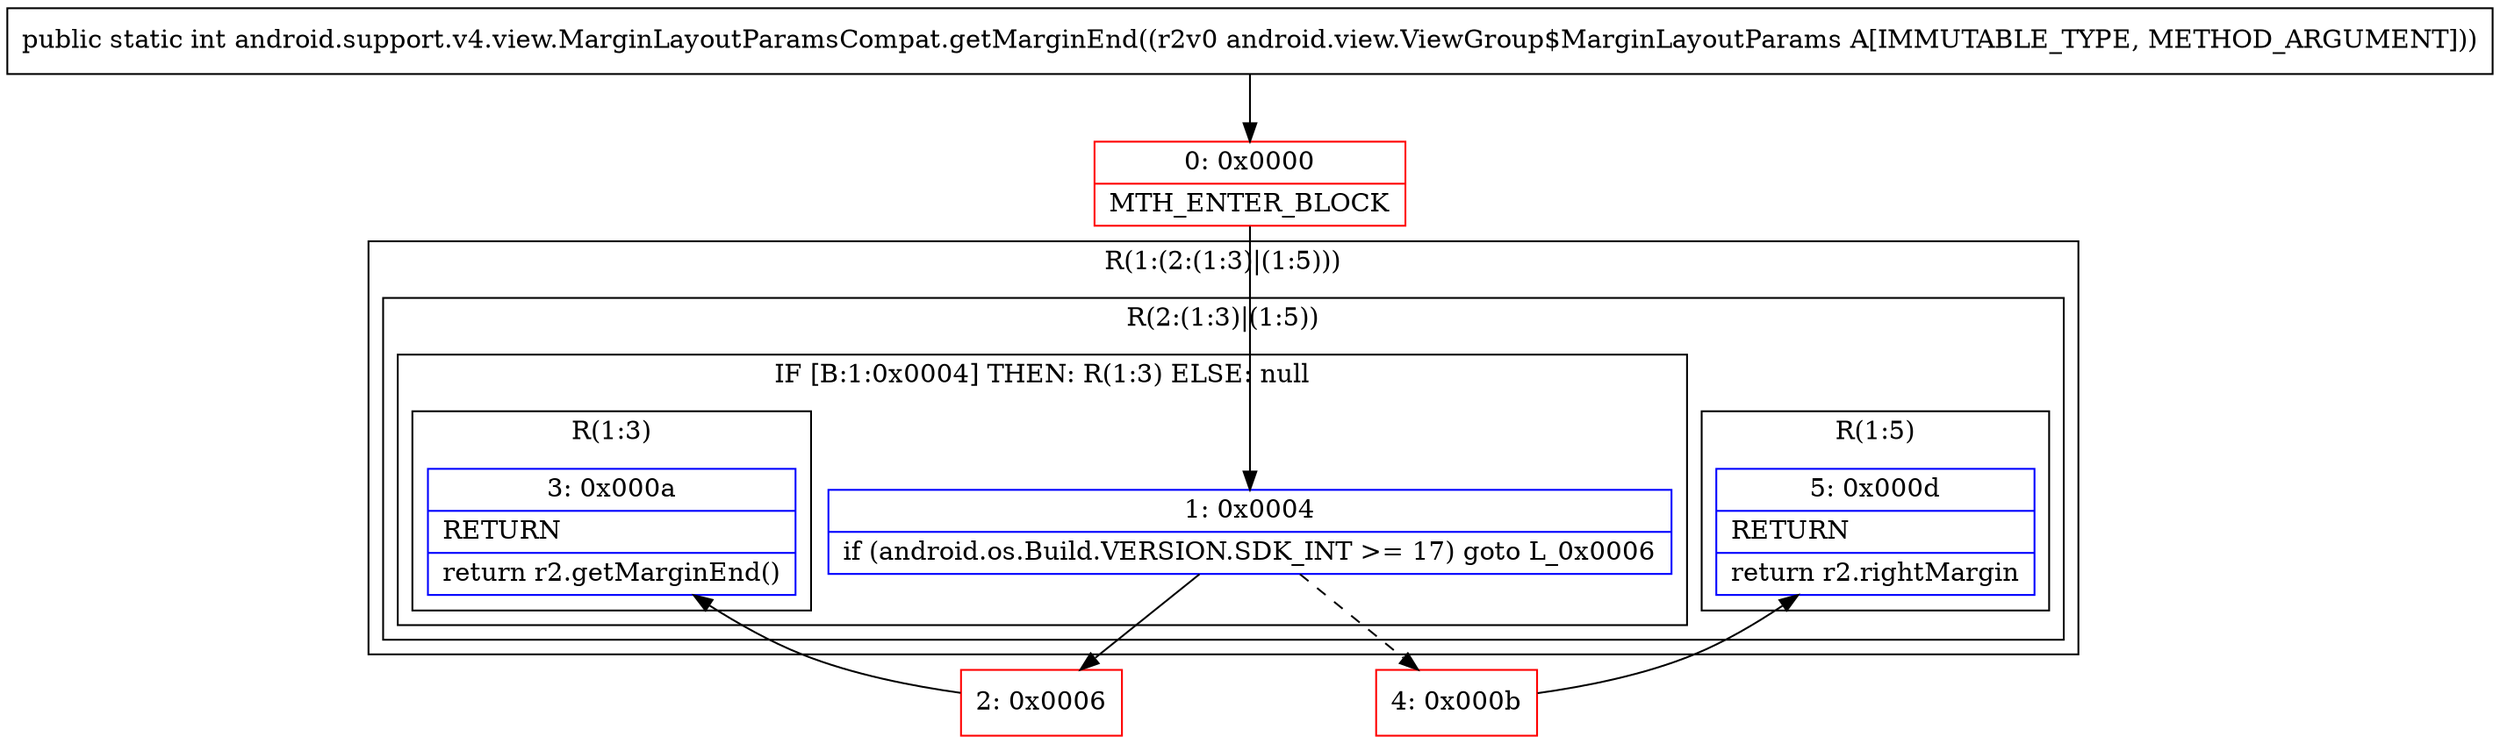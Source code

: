 digraph "CFG forandroid.support.v4.view.MarginLayoutParamsCompat.getMarginEnd(Landroid\/view\/ViewGroup$MarginLayoutParams;)I" {
subgraph cluster_Region_458808678 {
label = "R(1:(2:(1:3)|(1:5)))";
node [shape=record,color=blue];
subgraph cluster_Region_237403455 {
label = "R(2:(1:3)|(1:5))";
node [shape=record,color=blue];
subgraph cluster_IfRegion_697024850 {
label = "IF [B:1:0x0004] THEN: R(1:3) ELSE: null";
node [shape=record,color=blue];
Node_1 [shape=record,label="{1\:\ 0x0004|if (android.os.Build.VERSION.SDK_INT \>= 17) goto L_0x0006\l}"];
subgraph cluster_Region_2066117121 {
label = "R(1:3)";
node [shape=record,color=blue];
Node_3 [shape=record,label="{3\:\ 0x000a|RETURN\l|return r2.getMarginEnd()\l}"];
}
}
subgraph cluster_Region_642261998 {
label = "R(1:5)";
node [shape=record,color=blue];
Node_5 [shape=record,label="{5\:\ 0x000d|RETURN\l|return r2.rightMargin\l}"];
}
}
}
Node_0 [shape=record,color=red,label="{0\:\ 0x0000|MTH_ENTER_BLOCK\l}"];
Node_2 [shape=record,color=red,label="{2\:\ 0x0006}"];
Node_4 [shape=record,color=red,label="{4\:\ 0x000b}"];
MethodNode[shape=record,label="{public static int android.support.v4.view.MarginLayoutParamsCompat.getMarginEnd((r2v0 android.view.ViewGroup$MarginLayoutParams A[IMMUTABLE_TYPE, METHOD_ARGUMENT])) }"];
MethodNode -> Node_0;
Node_1 -> Node_2;
Node_1 -> Node_4[style=dashed];
Node_0 -> Node_1;
Node_2 -> Node_3;
Node_4 -> Node_5;
}

